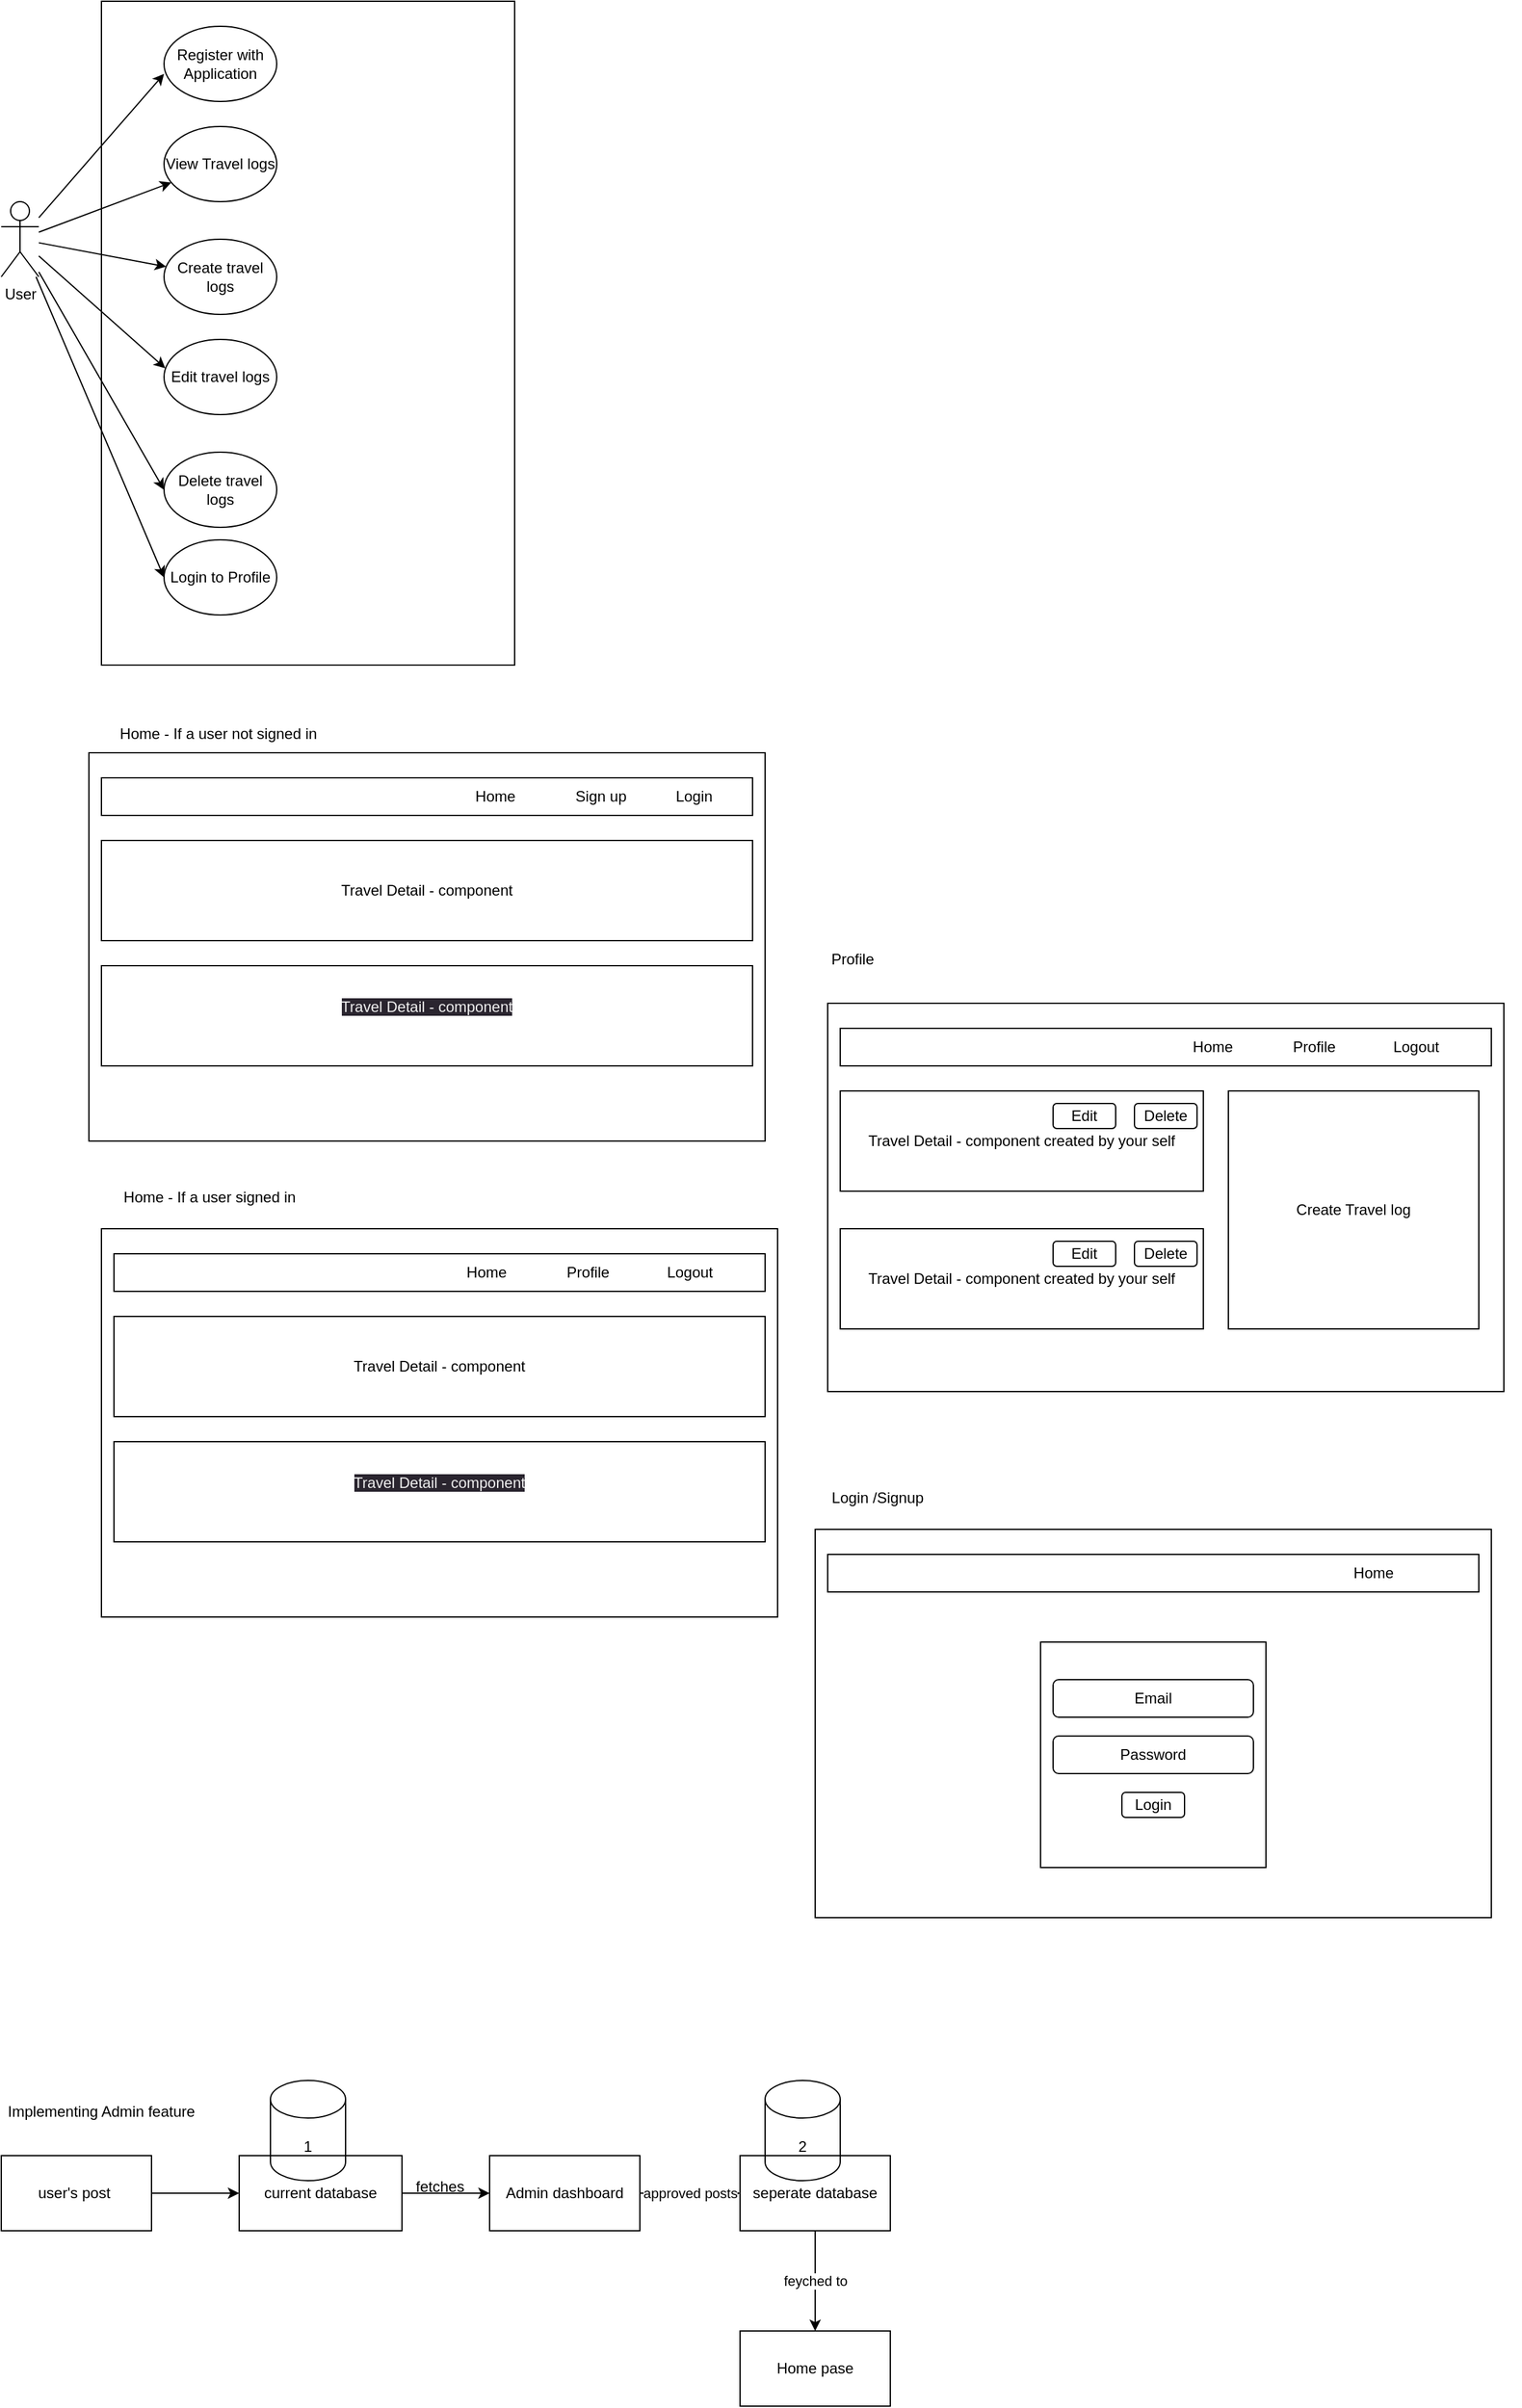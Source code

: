 <mxfile>
    <diagram id="QMc8g9NAexEuNBKzfyAq" name="Page-1">
        <mxGraphModel dx="883" dy="408" grid="1" gridSize="10" guides="1" tooltips="1" connect="1" arrows="1" fold="1" page="1" pageScale="1" pageWidth="1654" pageHeight="2336" math="0" shadow="0">
            <root>
                <mxCell id="0"/>
                <mxCell id="1" parent="0"/>
                <mxCell id="2" value="" style="rounded=0;whiteSpace=wrap;html=1;fillColor=none;" parent="1" vertex="1">
                    <mxGeometry x="210" y="80" width="330" height="530" as="geometry"/>
                </mxCell>
                <mxCell id="3" value="View Travel logs" style="ellipse;whiteSpace=wrap;html=1;fillColor=none;" parent="1" vertex="1">
                    <mxGeometry x="260" y="180" width="90" height="60" as="geometry"/>
                </mxCell>
                <mxCell id="4" value="Create travel logs" style="ellipse;whiteSpace=wrap;html=1;fillColor=none;" parent="1" vertex="1">
                    <mxGeometry x="260" y="270" width="90" height="60" as="geometry"/>
                </mxCell>
                <mxCell id="5" value="Register with Application" style="ellipse;whiteSpace=wrap;html=1;fillColor=none;" parent="1" vertex="1">
                    <mxGeometry x="260" y="100" width="90" height="60" as="geometry"/>
                </mxCell>
                <mxCell id="6" value="Edit travel logs" style="ellipse;whiteSpace=wrap;html=1;fillColor=none;" parent="1" vertex="1">
                    <mxGeometry x="260" y="350" width="90" height="60" as="geometry"/>
                </mxCell>
                <mxCell id="7" value="Delete travel logs" style="ellipse;whiteSpace=wrap;html=1;fillColor=none;" parent="1" vertex="1">
                    <mxGeometry x="260" y="440" width="90" height="60" as="geometry"/>
                </mxCell>
                <mxCell id="9" style="edgeStyle=none;html=1;entryX=0;entryY=0.633;entryDx=0;entryDy=0;entryPerimeter=0;" parent="1" source="8" target="5" edge="1">
                    <mxGeometry relative="1" as="geometry"/>
                </mxCell>
                <mxCell id="10" style="edgeStyle=none;html=1;" parent="1" source="8" target="3" edge="1">
                    <mxGeometry relative="1" as="geometry"/>
                </mxCell>
                <mxCell id="11" style="edgeStyle=none;html=1;" parent="1" source="8" target="4" edge="1">
                    <mxGeometry relative="1" as="geometry"/>
                </mxCell>
                <mxCell id="12" style="edgeStyle=none;html=1;entryX=0.011;entryY=0.383;entryDx=0;entryDy=0;entryPerimeter=0;" parent="1" source="8" target="6" edge="1">
                    <mxGeometry relative="1" as="geometry"/>
                </mxCell>
                <mxCell id="13" style="edgeStyle=none;html=1;entryX=0;entryY=0.5;entryDx=0;entryDy=0;" parent="1" source="8" target="7" edge="1">
                    <mxGeometry relative="1" as="geometry"/>
                </mxCell>
                <mxCell id="15" style="edgeStyle=none;html=1;entryX=0;entryY=0.5;entryDx=0;entryDy=0;" parent="1" source="8" target="14" edge="1">
                    <mxGeometry relative="1" as="geometry"/>
                </mxCell>
                <mxCell id="8" value="User" style="shape=umlActor;verticalLabelPosition=bottom;verticalAlign=top;html=1;outlineConnect=0;fillColor=none;" parent="1" vertex="1">
                    <mxGeometry x="130" y="240" width="30" height="60" as="geometry"/>
                </mxCell>
                <mxCell id="14" value="Login to Profile" style="ellipse;whiteSpace=wrap;html=1;fillColor=none;" parent="1" vertex="1">
                    <mxGeometry x="260" y="510" width="90" height="60" as="geometry"/>
                </mxCell>
                <mxCell id="18" value="Home - If a user not signed in" style="text;html=1;strokeColor=none;fillColor=none;align=center;verticalAlign=middle;whiteSpace=wrap;rounded=0;" parent="1" vertex="1">
                    <mxGeometry x="197" y="650" width="213" height="30" as="geometry"/>
                </mxCell>
                <mxCell id="21" value="Home - If a user signed in" style="text;html=1;strokeColor=none;fillColor=none;align=center;verticalAlign=middle;whiteSpace=wrap;rounded=0;" parent="1" vertex="1">
                    <mxGeometry x="190" y="1020" width="213" height="30" as="geometry"/>
                </mxCell>
                <mxCell id="22" value="" style="group" parent="1" vertex="1" connectable="0">
                    <mxGeometry x="200" y="680" width="540" height="310" as="geometry"/>
                </mxCell>
                <mxCell id="16" value="" style="rounded=0;whiteSpace=wrap;html=1;fillColor=none;" parent="22" vertex="1">
                    <mxGeometry width="540" height="310" as="geometry"/>
                </mxCell>
                <mxCell id="17" value="&lt;span style=&quot;white-space: pre;&quot;&gt;&#9;&lt;/span&gt;&lt;span style=&quot;white-space: pre;&quot;&gt;&#9;&lt;/span&gt;&lt;span style=&quot;white-space: pre;&quot;&gt;&#9;&lt;/span&gt;&lt;span style=&quot;white-space: pre;&quot;&gt;&#9;&lt;/span&gt;&lt;span style=&quot;white-space: pre;&quot;&gt;&#9;&lt;/span&gt;&lt;span style=&quot;white-space: pre;&quot;&gt;&#9;&lt;/span&gt;&lt;span style=&quot;white-space: pre;&quot;&gt;&#9;&lt;/span&gt;&lt;span style=&quot;white-space: pre;&quot;&gt;&#9;&lt;/span&gt;&lt;span style=&quot;white-space: pre;&quot;&gt;&#9;&lt;/span&gt;&lt;span style=&quot;white-space: pre;&quot;&gt;&#9;&lt;/span&gt;Home&lt;span style=&quot;white-space: pre;&quot;&gt;&#9;&lt;/span&gt;&lt;span style=&quot;white-space: pre;&quot;&gt;&#9;&lt;/span&gt;Sign up&amp;nbsp;&lt;span style=&quot;white-space: pre;&quot;&gt;&#9;&lt;/span&gt;&lt;span style=&quot;white-space: pre;&quot;&gt;&#9;&lt;/span&gt;Login" style="rounded=0;whiteSpace=wrap;html=1;fillColor=none;" parent="22" vertex="1">
                    <mxGeometry x="10" y="20" width="520" height="30" as="geometry"/>
                </mxCell>
                <mxCell id="19" value="Travel Detail - component" style="rounded=0;whiteSpace=wrap;html=1;fillColor=none;" parent="22" vertex="1">
                    <mxGeometry x="10" y="70" width="520" height="80" as="geometry"/>
                </mxCell>
                <mxCell id="20" value="&#10;&lt;span style=&quot;color: rgb(240, 240, 240); font-family: Helvetica; font-size: 12px; font-style: normal; font-variant-ligatures: normal; font-variant-caps: normal; font-weight: 400; letter-spacing: normal; orphans: 2; text-align: center; text-indent: 0px; text-transform: none; widows: 2; word-spacing: 0px; -webkit-text-stroke-width: 0px; background-color: rgb(42, 37, 47); text-decoration-thickness: initial; text-decoration-style: initial; text-decoration-color: initial; float: none; display: inline !important;&quot;&gt;Travel Detail - component&lt;/span&gt;&#10;&#10;" style="rounded=0;whiteSpace=wrap;html=1;fillColor=none;" parent="22" vertex="1">
                    <mxGeometry x="10" y="170" width="520" height="80" as="geometry"/>
                </mxCell>
                <mxCell id="23" value="" style="group" parent="1" vertex="1" connectable="0">
                    <mxGeometry x="210" y="1060" width="540" height="310" as="geometry"/>
                </mxCell>
                <mxCell id="24" value="" style="rounded=0;whiteSpace=wrap;html=1;fillColor=none;" parent="23" vertex="1">
                    <mxGeometry width="540" height="310" as="geometry"/>
                </mxCell>
                <mxCell id="25" value="&lt;span style=&quot;white-space: pre;&quot;&gt;&#9;&lt;/span&gt;&lt;span style=&quot;white-space: pre;&quot;&gt;&#9;&lt;/span&gt;&lt;span style=&quot;white-space: pre;&quot;&gt;&#9;&lt;/span&gt;&lt;span style=&quot;white-space: pre;&quot;&gt;&#9;&lt;/span&gt;&lt;span style=&quot;white-space: pre;&quot;&gt;&#9;&lt;/span&gt;&lt;span style=&quot;white-space: pre;&quot;&gt;&#9;&lt;/span&gt;&lt;span style=&quot;white-space: pre;&quot;&gt;&#9;&lt;/span&gt;&lt;span style=&quot;white-space: pre;&quot;&gt;&#9;&lt;/span&gt;&lt;span style=&quot;white-space: pre;&quot;&gt;&#9;&lt;/span&gt;Home&amp;nbsp;&lt;span style=&quot;white-space: pre;&quot;&gt;&#9;&lt;/span&gt;&lt;span style=&quot;white-space: pre;&quot;&gt;&#9;&lt;/span&gt;Profile&lt;span style=&quot;white-space: pre;&quot;&gt;&#9;&lt;/span&gt;&lt;span style=&quot;white-space: pre;&quot;&gt;&#9;&lt;/span&gt;Logout" style="rounded=0;whiteSpace=wrap;html=1;fillColor=none;" parent="23" vertex="1">
                    <mxGeometry x="10" y="20" width="520" height="30" as="geometry"/>
                </mxCell>
                <mxCell id="26" value="Travel Detail - component" style="rounded=0;whiteSpace=wrap;html=1;fillColor=none;" parent="23" vertex="1">
                    <mxGeometry x="10" y="70" width="520" height="80" as="geometry"/>
                </mxCell>
                <mxCell id="27" value="&#10;&lt;span style=&quot;color: rgb(240, 240, 240); font-family: Helvetica; font-size: 12px; font-style: normal; font-variant-ligatures: normal; font-variant-caps: normal; font-weight: 400; letter-spacing: normal; orphans: 2; text-align: center; text-indent: 0px; text-transform: none; widows: 2; word-spacing: 0px; -webkit-text-stroke-width: 0px; background-color: rgb(42, 37, 47); text-decoration-thickness: initial; text-decoration-style: initial; text-decoration-color: initial; float: none; display: inline !important;&quot;&gt;Travel Detail - component&lt;/span&gt;&#10;&#10;" style="rounded=0;whiteSpace=wrap;html=1;fillColor=none;" parent="23" vertex="1">
                    <mxGeometry x="10" y="170" width="520" height="80" as="geometry"/>
                </mxCell>
                <mxCell id="29" value="" style="group" parent="1" vertex="1" connectable="0">
                    <mxGeometry x="790" y="880" width="540" height="310" as="geometry"/>
                </mxCell>
                <mxCell id="30" value="" style="rounded=0;whiteSpace=wrap;html=1;fillColor=none;" parent="29" vertex="1">
                    <mxGeometry width="540" height="310" as="geometry"/>
                </mxCell>
                <mxCell id="31" value="&lt;span style=&quot;white-space: pre;&quot;&gt;&#9;&lt;/span&gt;&lt;span style=&quot;white-space: pre;&quot;&gt;&#9;&lt;/span&gt;&lt;span style=&quot;white-space: pre;&quot;&gt;&#9;&lt;/span&gt;&lt;span style=&quot;white-space: pre;&quot;&gt;&#9;&lt;/span&gt;&lt;span style=&quot;white-space: pre;&quot;&gt;&#9;&lt;/span&gt;&lt;span style=&quot;white-space: pre;&quot;&gt;&#9;&lt;/span&gt;&lt;span style=&quot;white-space: pre;&quot;&gt;&#9;&lt;/span&gt;&lt;span style=&quot;white-space: pre;&quot;&gt;&#9;&lt;/span&gt;&lt;span style=&quot;white-space: pre;&quot;&gt;&#9;&lt;/span&gt;Home&amp;nbsp;&lt;span style=&quot;white-space: pre;&quot;&gt;&#9;&lt;/span&gt;&lt;span style=&quot;white-space: pre;&quot;&gt;&#9;&lt;/span&gt;Profile&lt;span style=&quot;white-space: pre;&quot;&gt;&#9;&lt;/span&gt;&lt;span style=&quot;white-space: pre;&quot;&gt;&#9;&lt;/span&gt;Logout" style="rounded=0;whiteSpace=wrap;html=1;fillColor=none;" parent="29" vertex="1">
                    <mxGeometry x="10" y="20" width="520" height="30" as="geometry"/>
                </mxCell>
                <mxCell id="87" value="" style="group" parent="29" vertex="1" connectable="0">
                    <mxGeometry x="10" y="70" width="290" height="80" as="geometry"/>
                </mxCell>
                <mxCell id="32" value="Travel Detail - component created by your self" style="rounded=0;whiteSpace=wrap;html=1;fillColor=none;" parent="87" vertex="1">
                    <mxGeometry width="290" height="80" as="geometry"/>
                </mxCell>
                <mxCell id="35" value="Edit" style="rounded=1;whiteSpace=wrap;html=1;fillColor=none;" parent="87" vertex="1">
                    <mxGeometry x="170" y="10" width="50" height="20" as="geometry"/>
                </mxCell>
                <mxCell id="41" value="Delete" style="rounded=1;whiteSpace=wrap;html=1;fillColor=none;" parent="87" vertex="1">
                    <mxGeometry x="235" y="10" width="50" height="20" as="geometry"/>
                </mxCell>
                <mxCell id="88" value="" style="group" parent="29" vertex="1" connectable="0">
                    <mxGeometry x="10" y="180" width="290" height="80" as="geometry"/>
                </mxCell>
                <mxCell id="89" value="Travel Detail - component created by your self" style="rounded=0;whiteSpace=wrap;html=1;fillColor=none;" parent="88" vertex="1">
                    <mxGeometry width="290" height="80" as="geometry"/>
                </mxCell>
                <mxCell id="90" value="Edit" style="rounded=1;whiteSpace=wrap;html=1;fillColor=none;" parent="88" vertex="1">
                    <mxGeometry x="170" y="10" width="50" height="20" as="geometry"/>
                </mxCell>
                <mxCell id="91" value="Delete" style="rounded=1;whiteSpace=wrap;html=1;fillColor=none;" parent="88" vertex="1">
                    <mxGeometry x="235" y="10" width="50" height="20" as="geometry"/>
                </mxCell>
                <mxCell id="92" value="Create Travel log" style="rounded=0;whiteSpace=wrap;html=1;fillColor=none;" parent="29" vertex="1">
                    <mxGeometry x="320" y="70" width="200" height="190" as="geometry"/>
                </mxCell>
                <mxCell id="34" value="Profile" style="text;html=1;strokeColor=none;fillColor=none;align=center;verticalAlign=middle;whiteSpace=wrap;rounded=0;" parent="1" vertex="1">
                    <mxGeometry x="780" y="830" width="60" height="30" as="geometry"/>
                </mxCell>
                <mxCell id="52" value="" style="group" parent="1" vertex="1" connectable="0">
                    <mxGeometry x="780" y="1300" width="540" height="310" as="geometry"/>
                </mxCell>
                <mxCell id="53" value="" style="rounded=0;whiteSpace=wrap;html=1;fillColor=none;" parent="52" vertex="1">
                    <mxGeometry width="540" height="310" as="geometry"/>
                </mxCell>
                <mxCell id="54" value="&lt;span style=&quot;white-space: pre;&quot;&gt;&#9;&lt;/span&gt;&lt;span style=&quot;white-space: pre;&quot;&gt;&#9;&lt;/span&gt;&lt;span style=&quot;white-space: pre;&quot;&gt;&#9;&lt;/span&gt;&lt;span style=&quot;white-space: pre;&quot;&gt;&#9;&lt;/span&gt;&lt;span style=&quot;white-space: pre;&quot;&gt;&#9;&lt;/span&gt;&lt;span style=&quot;white-space: pre;&quot;&gt;&#9;&lt;/span&gt;&lt;span style=&quot;white-space: pre;&quot;&gt;&#9;&lt;/span&gt;&lt;span style=&quot;white-space: pre;&quot;&gt;&#9;&lt;/span&gt;&lt;span style=&quot;white-space: pre;&quot;&gt;&#9;&lt;span style=&quot;white-space: pre;&quot;&gt;&#9;&lt;/span&gt;&lt;span style=&quot;white-space: pre;&quot;&gt;&#9;&lt;/span&gt;&lt;span style=&quot;white-space: pre;&quot;&gt;&#9;&lt;/span&gt;&lt;span style=&quot;white-space: pre;&quot;&gt;&#9;&lt;/span&gt;&lt;span style=&quot;white-space: pre;&quot;&gt;&#9;&lt;/span&gt;&lt;span style=&quot;white-space: pre;&quot;&gt;&#9;&lt;/span&gt;&lt;span style=&quot;white-space: pre;&quot;&gt;&#9;&lt;/span&gt;&lt;span style=&quot;white-space: pre;&quot;&gt;&#9;&lt;/span&gt;&lt;/span&gt;Home&amp;nbsp;&lt;span style=&quot;white-space: pre;&quot;&gt;&#9;&lt;/span&gt;&lt;span style=&quot;white-space: pre;&quot;&gt;&#9;&lt;/span&gt;&lt;span style=&quot;white-space: pre;&quot;&gt;&#9;&lt;/span&gt;&lt;span style=&quot;white-space: pre;&quot;&gt;&#9;&lt;/span&gt;" style="rounded=0;whiteSpace=wrap;html=1;fillColor=none;" parent="52" vertex="1">
                    <mxGeometry x="10" y="20" width="520" height="30" as="geometry"/>
                </mxCell>
                <mxCell id="59" value="" style="whiteSpace=wrap;html=1;aspect=fixed;fillColor=none;" parent="52" vertex="1">
                    <mxGeometry x="180" y="90" width="180" height="180" as="geometry"/>
                </mxCell>
                <mxCell id="60" value="Email&lt;span style=&quot;color: rgba(0, 0, 0, 0); font-family: monospace; font-size: 0px; text-align: start;&quot;&gt;%3CmxGraphModel%3E%3Croot%3E%3CmxCell%20id%3D%220%22%2F%3E%3CmxCell%20id%3D%221%22%20parent%3D%220%22%2F%3E%3CmxCell%20id%3D%222%22%20value%3D%22%22%20style%3D%22group%22%20vertex%3D%221%22%20connectable%3D%220%22%20parent%3D%221%22%3E%3CmxGeometry%20x%3D%22210%22%20y%3D%221060%22%20width%3D%22540%22%20height%3D%22310%22%20as%3D%22geometry%22%2F%3E%3C%2FmxCell%3E%3CmxCell%20id%3D%223%22%20value%3D%22%22%20style%3D%22rounded%3D0%3BwhiteSpace%3Dwrap%3Bhtml%3D1%3BfillColor%3Dnone%3B%22%20vertex%3D%221%22%20parent%3D%222%22%3E%3CmxGeometry%20width%3D%22540%22%20height%3D%22310%22%20as%3D%22geometry%22%2F%3E%3C%2FmxCell%3E%3CmxCell%20id%3D%224%22%20value%3D%22%26lt%3Bspan%20style%3D%26quot%3Bwhite-space%3A%20pre%3B%26quot%3B%26gt%3B%26%239%3B%26lt%3B%2Fspan%26gt%3B%26lt%3Bspan%20style%3D%26quot%3Bwhite-space%3A%20pre%3B%26quot%3B%26gt%3B%26%239%3B%26lt%3B%2Fspan%26gt%3B%26lt%3Bspan%20style%3D%26quot%3Bwhite-space%3A%20pre%3B%26quot%3B%26gt%3B%26%239%3B%26lt%3B%2Fspan%26gt%3B%26lt%3Bspan%20style%3D%26quot%3Bwhite-space%3A%20pre%3B%26quot%3B%26gt%3B%26%239%3B%26lt%3B%2Fspan%26gt%3B%26lt%3Bspan%20style%3D%26quot%3Bwhite-space%3A%20pre%3B%26quot%3B%26gt%3B%26%239%3B%26lt%3B%2Fspan%26gt%3B%26lt%3Bspan%20style%3D%26quot%3Bwhite-space%3A%20pre%3B%26quot%3B%26gt%3B%26%239%3B%26lt%3B%2Fspan%26gt%3B%26lt%3Bspan%20style%3D%26quot%3Bwhite-space%3A%20pre%3B%26quot%3B%26gt%3B%26%239%3B%26lt%3B%2Fspan%26gt%3B%26lt%3Bspan%20style%3D%26quot%3Bwhite-space%3A%20pre%3B%26quot%3B%26gt%3B%26%239%3B%26lt%3B%2Fspan%26gt%3B%26lt%3Bspan%20style%3D%26quot%3Bwhite-space%3A%20pre%3B%26quot%3B%26gt%3B%26%239%3B%26lt%3B%2Fspan%26gt%3BHome%26amp%3Bnbsp%3B%26lt%3Bspan%20style%3D%26quot%3Bwhite-space%3A%20pre%3B%26quot%3B%26gt%3B%26%239%3B%26lt%3B%2Fspan%26gt%3B%26lt%3Bspan%20style%3D%26quot%3Bwhite-space%3A%20pre%3B%26quot%3B%26gt%3B%26%239%3B%26lt%3B%2Fspan%26gt%3BProfile%26lt%3Bspan%20style%3D%26quot%3Bwhite-space%3A%20pre%3B%26quot%3B%26gt%3B%26%239%3B%26lt%3B%2Fspan%26gt%3B%26lt%3Bspan%20style%3D%26quot%3Bwhite-space%3A%20pre%3B%26quot%3B%26gt%3B%26%239%3B%26lt%3B%2Fspan%26gt%3BLogout%22%20style%3D%22rounded%3D0%3BwhiteSpace%3Dwrap%3Bhtml%3D1%3BfillColor%3Dnone%3B%22%20vertex%3D%221%22%20parent%3D%222%22%3E%3CmxGeometry%20x%3D%2210%22%20y%3D%2220%22%20width%3D%22520%22%20height%3D%2230%22%20as%3D%22geometry%22%2F%3E%3C%2FmxCell%3E%3CmxCell%20id%3D%225%22%20value%3D%22Travel%20Detail%20-%20component%22%20style%3D%22rounded%3D0%3BwhiteSpace%3Dwrap%3Bhtml%3D1%3BfillColor%3Dnone%3B%22%20vertex%3D%221%22%20parent%3D%222%22%3E%3CmxGeometry%20x%3D%2210%22%20y%3D%2270%22%20width%3D%22520%22%20height%3D%2280%22%20as%3D%22geometry%22%2F%3E%3C%2FmxCell%3E%3CmxCell%20id%3D%226%22%20value%3D%22%26%2310%3B%26lt%3Bspan%20style%3D%26quot%3Bcolor%3A%20rgb(240%2C%20240%2C%20240)%3B%20font-family%3A%20Helvetica%3B%20font-size%3A%2012px%3B%20font-style%3A%20normal%3B%20font-variant-ligatures%3A%20normal%3B%20font-variant-caps%3A%20normal%3B%20font-weight%3A%20400%3B%20letter-spacing%3A%20normal%3B%20orphans%3A%202%3B%20text-align%3A%20center%3B%20text-indent%3A%200px%3B%20text-transform%3A%20none%3B%20widows%3A%202%3B%20word-spacing%3A%200px%3B%20-webkit-text-stroke-width%3A%200px%3B%20background-color%3A%20rgb(42%2C%2037%2C%2047)%3B%20text-decoration-thickness%3A%20initial%3B%20text-decoration-style%3A%20initial%3B%20text-decoration-color%3A%20initial%3B%20float%3A%20none%3B%20display%3A%20inline%20!important%3B%26quot%3B%26gt%3BTravel%20Detail%20-%20component%26lt%3B%2Fspan%26gt%3B%26%2310%3B%26%2310%3B%22%20style%3D%22rounded%3D0%3BwhiteSpace%3Dwrap%3Bhtml%3D1%3BfillColor%3Dnone%3B%22%20vertex%3D%221%22%20parent%3D%222%22%3E%3CmxGeometry%20x%3D%2210%22%20y%3D%22170%22%20width%3D%22520%22%20height%3D%2280%22%20as%3D%22geometry%22%2F%3E%3C%2FmxCell%3E%3C%2Froot%3E%3C%2FmxGraphModel%3E&lt;/span&gt;" style="rounded=1;whiteSpace=wrap;html=1;fillColor=none;" parent="52" vertex="1">
                    <mxGeometry x="190" y="120" width="160" height="30" as="geometry"/>
                </mxCell>
                <mxCell id="61" value="Password" style="rounded=1;whiteSpace=wrap;html=1;fillColor=none;" parent="52" vertex="1">
                    <mxGeometry x="190" y="165" width="160" height="30" as="geometry"/>
                </mxCell>
                <mxCell id="71" value="Login" style="rounded=1;whiteSpace=wrap;html=1;fillColor=none;" parent="52" vertex="1">
                    <mxGeometry x="245" y="210" width="50" height="20" as="geometry"/>
                </mxCell>
                <mxCell id="57" value="Login /Signup" style="text;html=1;strokeColor=none;fillColor=none;align=center;verticalAlign=middle;whiteSpace=wrap;rounded=0;" parent="1" vertex="1">
                    <mxGeometry x="780" y="1260" width="100" height="30" as="geometry"/>
                </mxCell>
                <mxCell id="97" style="edgeStyle=none;html=1;exitX=1;exitY=0.5;exitDx=0;exitDy=0;entryX=0;entryY=0.5;entryDx=0;entryDy=0;" edge="1" parent="1" source="94" target="96">
                    <mxGeometry relative="1" as="geometry"/>
                </mxCell>
                <mxCell id="94" value="user's post&amp;nbsp;" style="rounded=0;whiteSpace=wrap;html=1;fillColor=none;" vertex="1" parent="1">
                    <mxGeometry x="130" y="1800" width="120" height="60" as="geometry"/>
                </mxCell>
                <mxCell id="95" value="Implementing Admin feature" style="text;html=1;strokeColor=none;fillColor=none;align=center;verticalAlign=middle;whiteSpace=wrap;rounded=0;" vertex="1" parent="1">
                    <mxGeometry x="130" y="1750" width="160" height="30" as="geometry"/>
                </mxCell>
                <mxCell id="99" style="edgeStyle=none;html=1;entryX=0;entryY=0.5;entryDx=0;entryDy=0;" edge="1" parent="1" source="96" target="98">
                    <mxGeometry relative="1" as="geometry"/>
                </mxCell>
                <mxCell id="96" value="current database" style="rounded=0;whiteSpace=wrap;html=1;fillColor=none;" vertex="1" parent="1">
                    <mxGeometry x="320" y="1800" width="130" height="60" as="geometry"/>
                </mxCell>
                <mxCell id="102" value="approved posts" style="edgeStyle=none;html=1;" edge="1" parent="1" source="98" target="101">
                    <mxGeometry relative="1" as="geometry"/>
                </mxCell>
                <mxCell id="98" value="Admin dashboard" style="rounded=0;whiteSpace=wrap;html=1;fillColor=none;" vertex="1" parent="1">
                    <mxGeometry x="520" y="1800" width="120" height="60" as="geometry"/>
                </mxCell>
                <mxCell id="100" value="fetches" style="text;html=1;align=center;verticalAlign=middle;resizable=0;points=[];autosize=1;strokeColor=none;fillColor=none;" vertex="1" parent="1">
                    <mxGeometry x="450" y="1810" width="60" height="30" as="geometry"/>
                </mxCell>
                <mxCell id="104" value="feyched to" style="edgeStyle=none;html=1;" edge="1" parent="1" source="101" target="103">
                    <mxGeometry relative="1" as="geometry"/>
                </mxCell>
                <mxCell id="101" value="seperate database" style="whiteSpace=wrap;html=1;fillColor=none;rounded=0;" vertex="1" parent="1">
                    <mxGeometry x="720" y="1800" width="120" height="60" as="geometry"/>
                </mxCell>
                <mxCell id="103" value="Home pase" style="whiteSpace=wrap;html=1;fillColor=none;rounded=0;" vertex="1" parent="1">
                    <mxGeometry x="720" y="1940" width="120" height="60" as="geometry"/>
                </mxCell>
                <mxCell id="105" value="1" style="shape=cylinder3;whiteSpace=wrap;html=1;boundedLbl=1;backgroundOutline=1;size=15;fillColor=none;" vertex="1" parent="1">
                    <mxGeometry x="345" y="1740" width="60" height="80" as="geometry"/>
                </mxCell>
                <mxCell id="106" value="2" style="shape=cylinder3;whiteSpace=wrap;html=1;boundedLbl=1;backgroundOutline=1;size=15;fillColor=none;" vertex="1" parent="1">
                    <mxGeometry x="740" y="1740" width="60" height="80" as="geometry"/>
                </mxCell>
            </root>
        </mxGraphModel>
    </diagram>
</mxfile>